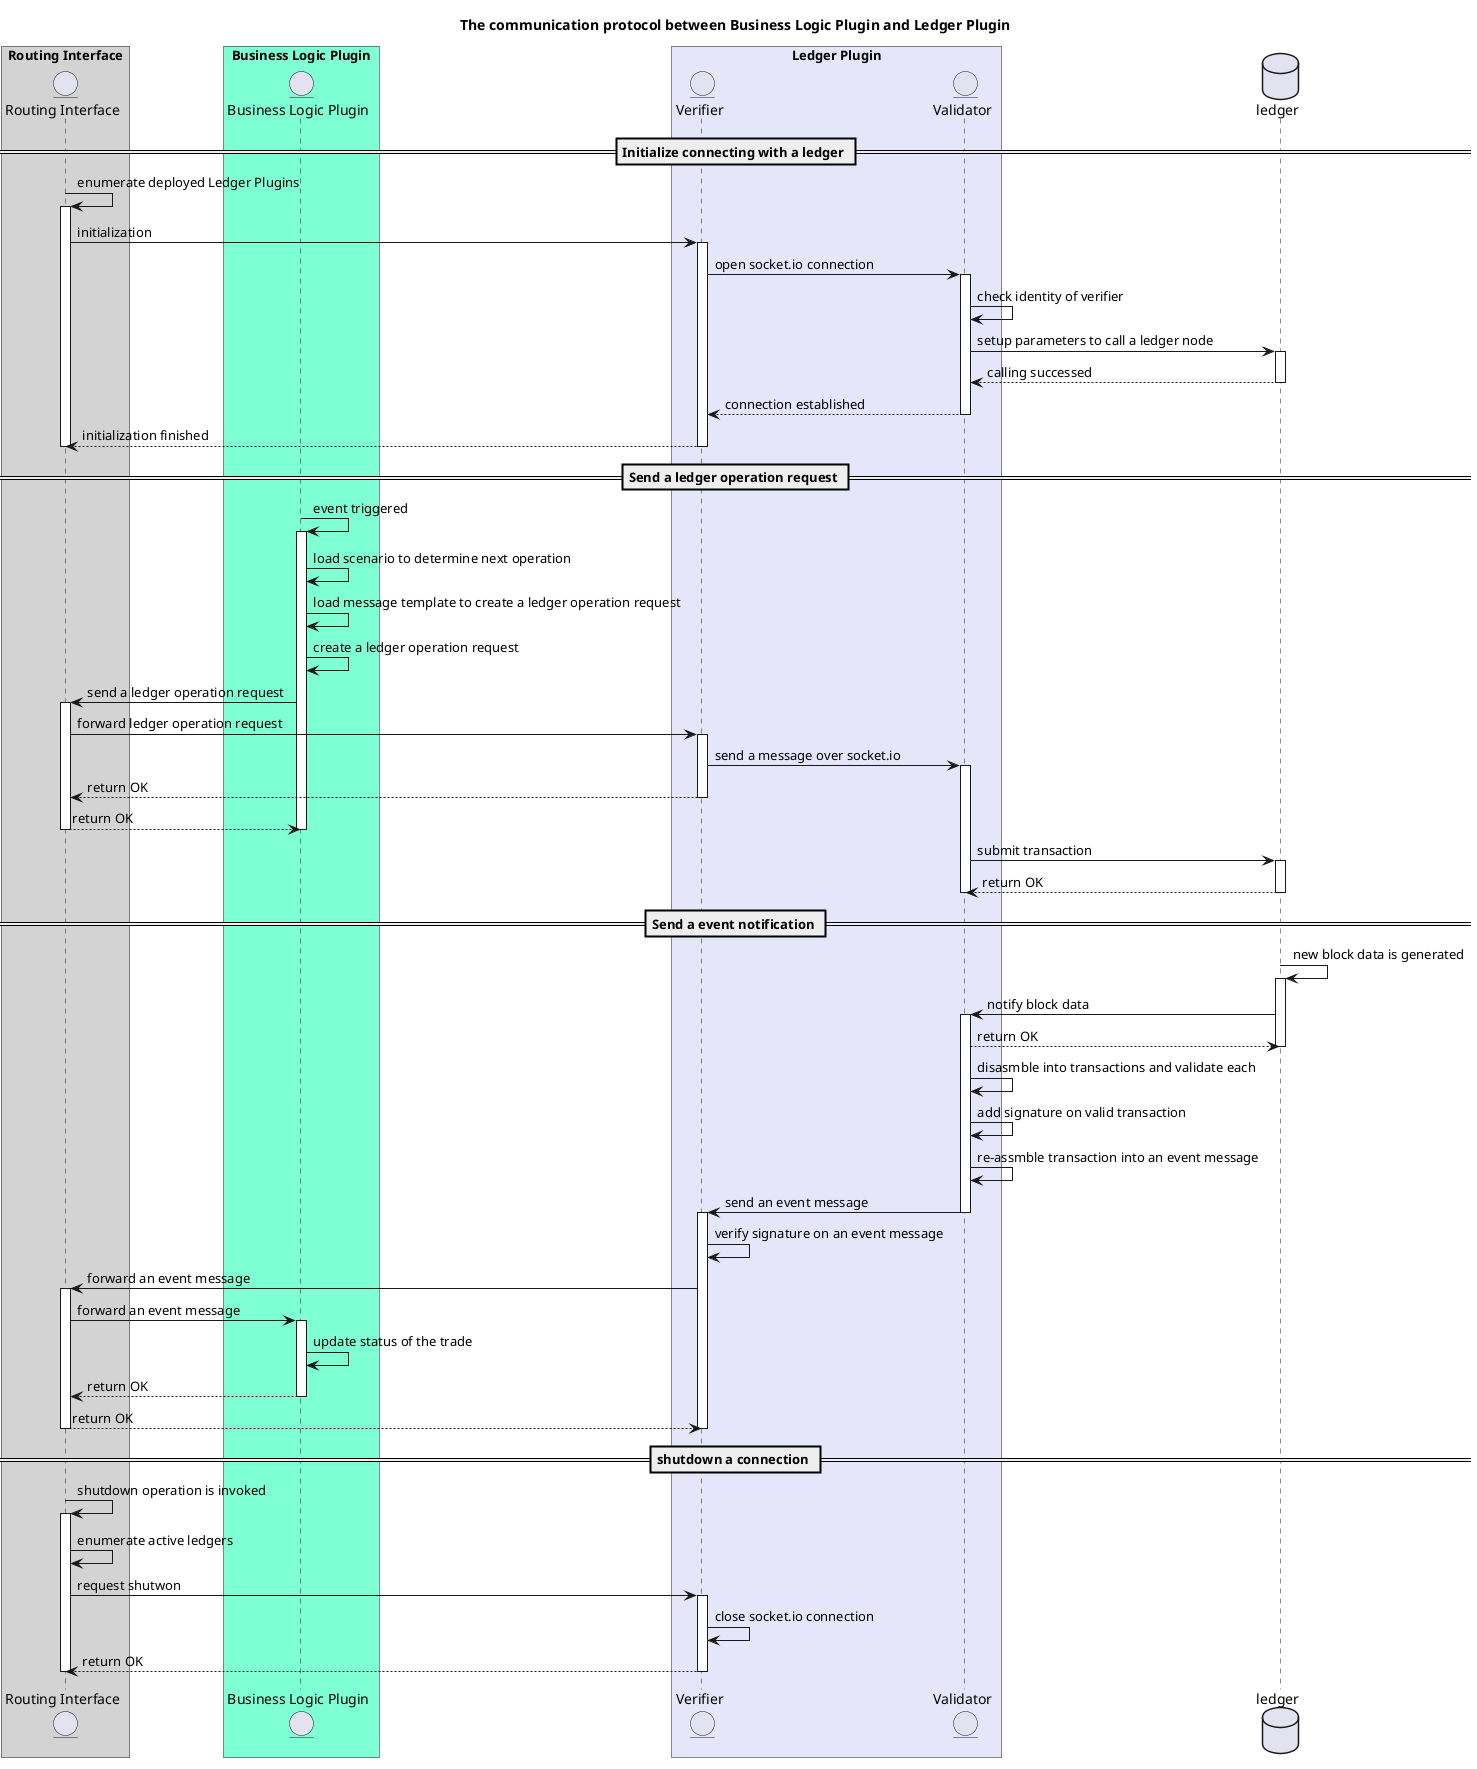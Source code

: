 @startuml
title The communication protocol between Business Logic Plugin and Ledger Plugin

box "Routing Interface" #LightGray
entity "Routing Interface" as rif
end box

box "Business Logic Plugin" #Aquamarine
entity "Business Logic Plugin" as blp
end box
box "Ledger Plugin" #Lavender
entity "Verifier" as verifier
entity "Validator" as validator
end box
database "ledger" as ledger

== Initialize connecting with a ledger ==
rif -> rif: enumerate deployed Ledger Plugins
activate rif
rif -> verifier: initialization
activate verifier
verifier -> validator: open socket.io connection
activate validator
validator -> validator: check identity of verifier
validator -> ledger: setup parameters to call a ledger node
activate ledger
ledger --> validator: calling successed
deactivate ledger
validator --> verifier: connection established
deactivate validator
verifier --> rif: initialization finished
deactivate verifier
deactivate rif

== Send a ledger operation request ==

blp -> blp: event triggered
activate blp
blp -> blp: load scenario to determine next operation
blp -> blp: load message template to create a ledger operation request
blp -> blp: create a ledger operation request
blp -> rif: send a ledger operation request
activate rif
rif -> verifier: forward ledger operation request
activate verifier
verifier -> validator: send a message over socket.io
activate validator
verifier --> rif: return OK
deactivate verifier
rif --> blp: return OK
deactivate rif
deactivate blp
validator -> ledger: submit transaction
activate ledger
ledger --> validator: return OK
deactivate ledger
deactivate validator

== Send a event notification ==

ledger -> ledger: new block data is generated
activate ledger
ledger -> validator: notify block data
activate validator
validator --> ledger: return OK
deactivate ledger
validator -> validator: disasmble into transactions and validate each
validator -> validator: add signature on valid transaction
validator -> validator: re-assmble transaction into an event message
validator -> verifier: send an event message
deactivate validator
activate verifier
verifier -> verifier: verify signature on an event message
verifier -> rif: forward an event message
activate rif
rif -> blp: forward an event message
activate blp
blp -> blp: update status of the trade
blp --> rif: return OK
deactivate blp
rif --> verifier: return OK
deactivate verifier
deactivate rif

== shutdown a connection ==
rif -> rif: shutdown operation is invoked
activate rif
rif -> rif: enumerate active ledgers
rif -> verifier: request shutwon
activate verifier
verifier -> verifier: close socket.io connection
verifier --> rif: return OK
deactivate verifier
deactivate rif


@enduml